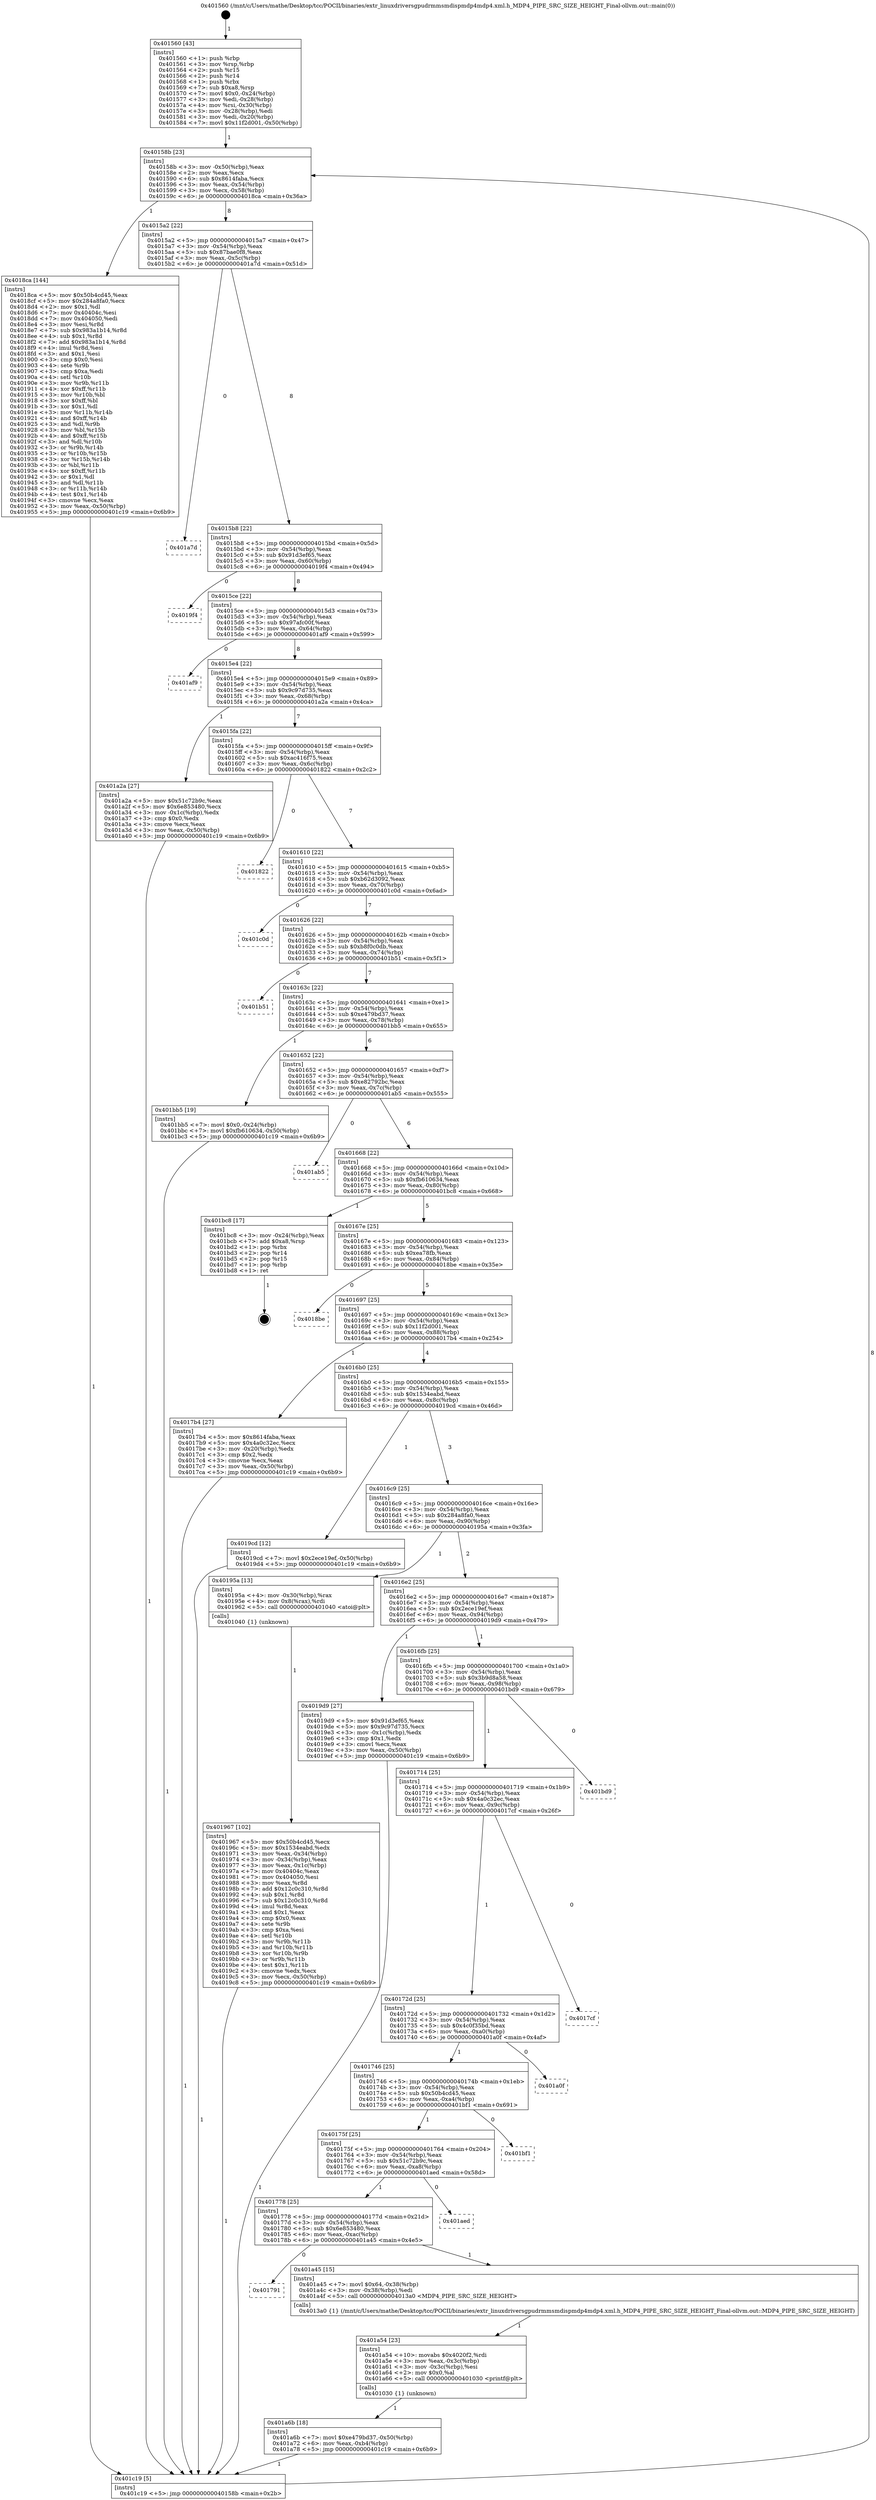 digraph "0x401560" {
  label = "0x401560 (/mnt/c/Users/mathe/Desktop/tcc/POCII/binaries/extr_linuxdriversgpudrmmsmdispmdp4mdp4.xml.h_MDP4_PIPE_SRC_SIZE_HEIGHT_Final-ollvm.out::main(0))"
  labelloc = "t"
  node[shape=record]

  Entry [label="",width=0.3,height=0.3,shape=circle,fillcolor=black,style=filled]
  "0x40158b" [label="{
     0x40158b [23]\l
     | [instrs]\l
     &nbsp;&nbsp;0x40158b \<+3\>: mov -0x50(%rbp),%eax\l
     &nbsp;&nbsp;0x40158e \<+2\>: mov %eax,%ecx\l
     &nbsp;&nbsp;0x401590 \<+6\>: sub $0x8614faba,%ecx\l
     &nbsp;&nbsp;0x401596 \<+3\>: mov %eax,-0x54(%rbp)\l
     &nbsp;&nbsp;0x401599 \<+3\>: mov %ecx,-0x58(%rbp)\l
     &nbsp;&nbsp;0x40159c \<+6\>: je 00000000004018ca \<main+0x36a\>\l
  }"]
  "0x4018ca" [label="{
     0x4018ca [144]\l
     | [instrs]\l
     &nbsp;&nbsp;0x4018ca \<+5\>: mov $0x50b4cd45,%eax\l
     &nbsp;&nbsp;0x4018cf \<+5\>: mov $0x284a8fa0,%ecx\l
     &nbsp;&nbsp;0x4018d4 \<+2\>: mov $0x1,%dl\l
     &nbsp;&nbsp;0x4018d6 \<+7\>: mov 0x40404c,%esi\l
     &nbsp;&nbsp;0x4018dd \<+7\>: mov 0x404050,%edi\l
     &nbsp;&nbsp;0x4018e4 \<+3\>: mov %esi,%r8d\l
     &nbsp;&nbsp;0x4018e7 \<+7\>: sub $0x983a1b14,%r8d\l
     &nbsp;&nbsp;0x4018ee \<+4\>: sub $0x1,%r8d\l
     &nbsp;&nbsp;0x4018f2 \<+7\>: add $0x983a1b14,%r8d\l
     &nbsp;&nbsp;0x4018f9 \<+4\>: imul %r8d,%esi\l
     &nbsp;&nbsp;0x4018fd \<+3\>: and $0x1,%esi\l
     &nbsp;&nbsp;0x401900 \<+3\>: cmp $0x0,%esi\l
     &nbsp;&nbsp;0x401903 \<+4\>: sete %r9b\l
     &nbsp;&nbsp;0x401907 \<+3\>: cmp $0xa,%edi\l
     &nbsp;&nbsp;0x40190a \<+4\>: setl %r10b\l
     &nbsp;&nbsp;0x40190e \<+3\>: mov %r9b,%r11b\l
     &nbsp;&nbsp;0x401911 \<+4\>: xor $0xff,%r11b\l
     &nbsp;&nbsp;0x401915 \<+3\>: mov %r10b,%bl\l
     &nbsp;&nbsp;0x401918 \<+3\>: xor $0xff,%bl\l
     &nbsp;&nbsp;0x40191b \<+3\>: xor $0x1,%dl\l
     &nbsp;&nbsp;0x40191e \<+3\>: mov %r11b,%r14b\l
     &nbsp;&nbsp;0x401921 \<+4\>: and $0xff,%r14b\l
     &nbsp;&nbsp;0x401925 \<+3\>: and %dl,%r9b\l
     &nbsp;&nbsp;0x401928 \<+3\>: mov %bl,%r15b\l
     &nbsp;&nbsp;0x40192b \<+4\>: and $0xff,%r15b\l
     &nbsp;&nbsp;0x40192f \<+3\>: and %dl,%r10b\l
     &nbsp;&nbsp;0x401932 \<+3\>: or %r9b,%r14b\l
     &nbsp;&nbsp;0x401935 \<+3\>: or %r10b,%r15b\l
     &nbsp;&nbsp;0x401938 \<+3\>: xor %r15b,%r14b\l
     &nbsp;&nbsp;0x40193b \<+3\>: or %bl,%r11b\l
     &nbsp;&nbsp;0x40193e \<+4\>: xor $0xff,%r11b\l
     &nbsp;&nbsp;0x401942 \<+3\>: or $0x1,%dl\l
     &nbsp;&nbsp;0x401945 \<+3\>: and %dl,%r11b\l
     &nbsp;&nbsp;0x401948 \<+3\>: or %r11b,%r14b\l
     &nbsp;&nbsp;0x40194b \<+4\>: test $0x1,%r14b\l
     &nbsp;&nbsp;0x40194f \<+3\>: cmovne %ecx,%eax\l
     &nbsp;&nbsp;0x401952 \<+3\>: mov %eax,-0x50(%rbp)\l
     &nbsp;&nbsp;0x401955 \<+5\>: jmp 0000000000401c19 \<main+0x6b9\>\l
  }"]
  "0x4015a2" [label="{
     0x4015a2 [22]\l
     | [instrs]\l
     &nbsp;&nbsp;0x4015a2 \<+5\>: jmp 00000000004015a7 \<main+0x47\>\l
     &nbsp;&nbsp;0x4015a7 \<+3\>: mov -0x54(%rbp),%eax\l
     &nbsp;&nbsp;0x4015aa \<+5\>: sub $0x87bae0f8,%eax\l
     &nbsp;&nbsp;0x4015af \<+3\>: mov %eax,-0x5c(%rbp)\l
     &nbsp;&nbsp;0x4015b2 \<+6\>: je 0000000000401a7d \<main+0x51d\>\l
  }"]
  Exit [label="",width=0.3,height=0.3,shape=circle,fillcolor=black,style=filled,peripheries=2]
  "0x401a7d" [label="{
     0x401a7d\l
  }", style=dashed]
  "0x4015b8" [label="{
     0x4015b8 [22]\l
     | [instrs]\l
     &nbsp;&nbsp;0x4015b8 \<+5\>: jmp 00000000004015bd \<main+0x5d\>\l
     &nbsp;&nbsp;0x4015bd \<+3\>: mov -0x54(%rbp),%eax\l
     &nbsp;&nbsp;0x4015c0 \<+5\>: sub $0x91d3ef65,%eax\l
     &nbsp;&nbsp;0x4015c5 \<+3\>: mov %eax,-0x60(%rbp)\l
     &nbsp;&nbsp;0x4015c8 \<+6\>: je 00000000004019f4 \<main+0x494\>\l
  }"]
  "0x401a6b" [label="{
     0x401a6b [18]\l
     | [instrs]\l
     &nbsp;&nbsp;0x401a6b \<+7\>: movl $0xe479bd37,-0x50(%rbp)\l
     &nbsp;&nbsp;0x401a72 \<+6\>: mov %eax,-0xb4(%rbp)\l
     &nbsp;&nbsp;0x401a78 \<+5\>: jmp 0000000000401c19 \<main+0x6b9\>\l
  }"]
  "0x4019f4" [label="{
     0x4019f4\l
  }", style=dashed]
  "0x4015ce" [label="{
     0x4015ce [22]\l
     | [instrs]\l
     &nbsp;&nbsp;0x4015ce \<+5\>: jmp 00000000004015d3 \<main+0x73\>\l
     &nbsp;&nbsp;0x4015d3 \<+3\>: mov -0x54(%rbp),%eax\l
     &nbsp;&nbsp;0x4015d6 \<+5\>: sub $0x97afc00f,%eax\l
     &nbsp;&nbsp;0x4015db \<+3\>: mov %eax,-0x64(%rbp)\l
     &nbsp;&nbsp;0x4015de \<+6\>: je 0000000000401af9 \<main+0x599\>\l
  }"]
  "0x401a54" [label="{
     0x401a54 [23]\l
     | [instrs]\l
     &nbsp;&nbsp;0x401a54 \<+10\>: movabs $0x4020f2,%rdi\l
     &nbsp;&nbsp;0x401a5e \<+3\>: mov %eax,-0x3c(%rbp)\l
     &nbsp;&nbsp;0x401a61 \<+3\>: mov -0x3c(%rbp),%esi\l
     &nbsp;&nbsp;0x401a64 \<+2\>: mov $0x0,%al\l
     &nbsp;&nbsp;0x401a66 \<+5\>: call 0000000000401030 \<printf@plt\>\l
     | [calls]\l
     &nbsp;&nbsp;0x401030 \{1\} (unknown)\l
  }"]
  "0x401af9" [label="{
     0x401af9\l
  }", style=dashed]
  "0x4015e4" [label="{
     0x4015e4 [22]\l
     | [instrs]\l
     &nbsp;&nbsp;0x4015e4 \<+5\>: jmp 00000000004015e9 \<main+0x89\>\l
     &nbsp;&nbsp;0x4015e9 \<+3\>: mov -0x54(%rbp),%eax\l
     &nbsp;&nbsp;0x4015ec \<+5\>: sub $0x9c97d735,%eax\l
     &nbsp;&nbsp;0x4015f1 \<+3\>: mov %eax,-0x68(%rbp)\l
     &nbsp;&nbsp;0x4015f4 \<+6\>: je 0000000000401a2a \<main+0x4ca\>\l
  }"]
  "0x401791" [label="{
     0x401791\l
  }", style=dashed]
  "0x401a2a" [label="{
     0x401a2a [27]\l
     | [instrs]\l
     &nbsp;&nbsp;0x401a2a \<+5\>: mov $0x51c72b9c,%eax\l
     &nbsp;&nbsp;0x401a2f \<+5\>: mov $0x6e853480,%ecx\l
     &nbsp;&nbsp;0x401a34 \<+3\>: mov -0x1c(%rbp),%edx\l
     &nbsp;&nbsp;0x401a37 \<+3\>: cmp $0x0,%edx\l
     &nbsp;&nbsp;0x401a3a \<+3\>: cmove %ecx,%eax\l
     &nbsp;&nbsp;0x401a3d \<+3\>: mov %eax,-0x50(%rbp)\l
     &nbsp;&nbsp;0x401a40 \<+5\>: jmp 0000000000401c19 \<main+0x6b9\>\l
  }"]
  "0x4015fa" [label="{
     0x4015fa [22]\l
     | [instrs]\l
     &nbsp;&nbsp;0x4015fa \<+5\>: jmp 00000000004015ff \<main+0x9f\>\l
     &nbsp;&nbsp;0x4015ff \<+3\>: mov -0x54(%rbp),%eax\l
     &nbsp;&nbsp;0x401602 \<+5\>: sub $0xac416f75,%eax\l
     &nbsp;&nbsp;0x401607 \<+3\>: mov %eax,-0x6c(%rbp)\l
     &nbsp;&nbsp;0x40160a \<+6\>: je 0000000000401822 \<main+0x2c2\>\l
  }"]
  "0x401a45" [label="{
     0x401a45 [15]\l
     | [instrs]\l
     &nbsp;&nbsp;0x401a45 \<+7\>: movl $0x64,-0x38(%rbp)\l
     &nbsp;&nbsp;0x401a4c \<+3\>: mov -0x38(%rbp),%edi\l
     &nbsp;&nbsp;0x401a4f \<+5\>: call 00000000004013a0 \<MDP4_PIPE_SRC_SIZE_HEIGHT\>\l
     | [calls]\l
     &nbsp;&nbsp;0x4013a0 \{1\} (/mnt/c/Users/mathe/Desktop/tcc/POCII/binaries/extr_linuxdriversgpudrmmsmdispmdp4mdp4.xml.h_MDP4_PIPE_SRC_SIZE_HEIGHT_Final-ollvm.out::MDP4_PIPE_SRC_SIZE_HEIGHT)\l
  }"]
  "0x401822" [label="{
     0x401822\l
  }", style=dashed]
  "0x401610" [label="{
     0x401610 [22]\l
     | [instrs]\l
     &nbsp;&nbsp;0x401610 \<+5\>: jmp 0000000000401615 \<main+0xb5\>\l
     &nbsp;&nbsp;0x401615 \<+3\>: mov -0x54(%rbp),%eax\l
     &nbsp;&nbsp;0x401618 \<+5\>: sub $0xb62d3092,%eax\l
     &nbsp;&nbsp;0x40161d \<+3\>: mov %eax,-0x70(%rbp)\l
     &nbsp;&nbsp;0x401620 \<+6\>: je 0000000000401c0d \<main+0x6ad\>\l
  }"]
  "0x401778" [label="{
     0x401778 [25]\l
     | [instrs]\l
     &nbsp;&nbsp;0x401778 \<+5\>: jmp 000000000040177d \<main+0x21d\>\l
     &nbsp;&nbsp;0x40177d \<+3\>: mov -0x54(%rbp),%eax\l
     &nbsp;&nbsp;0x401780 \<+5\>: sub $0x6e853480,%eax\l
     &nbsp;&nbsp;0x401785 \<+6\>: mov %eax,-0xac(%rbp)\l
     &nbsp;&nbsp;0x40178b \<+6\>: je 0000000000401a45 \<main+0x4e5\>\l
  }"]
  "0x401c0d" [label="{
     0x401c0d\l
  }", style=dashed]
  "0x401626" [label="{
     0x401626 [22]\l
     | [instrs]\l
     &nbsp;&nbsp;0x401626 \<+5\>: jmp 000000000040162b \<main+0xcb\>\l
     &nbsp;&nbsp;0x40162b \<+3\>: mov -0x54(%rbp),%eax\l
     &nbsp;&nbsp;0x40162e \<+5\>: sub $0xb8f0c0db,%eax\l
     &nbsp;&nbsp;0x401633 \<+3\>: mov %eax,-0x74(%rbp)\l
     &nbsp;&nbsp;0x401636 \<+6\>: je 0000000000401b51 \<main+0x5f1\>\l
  }"]
  "0x401aed" [label="{
     0x401aed\l
  }", style=dashed]
  "0x401b51" [label="{
     0x401b51\l
  }", style=dashed]
  "0x40163c" [label="{
     0x40163c [22]\l
     | [instrs]\l
     &nbsp;&nbsp;0x40163c \<+5\>: jmp 0000000000401641 \<main+0xe1\>\l
     &nbsp;&nbsp;0x401641 \<+3\>: mov -0x54(%rbp),%eax\l
     &nbsp;&nbsp;0x401644 \<+5\>: sub $0xe479bd37,%eax\l
     &nbsp;&nbsp;0x401649 \<+3\>: mov %eax,-0x78(%rbp)\l
     &nbsp;&nbsp;0x40164c \<+6\>: je 0000000000401bb5 \<main+0x655\>\l
  }"]
  "0x40175f" [label="{
     0x40175f [25]\l
     | [instrs]\l
     &nbsp;&nbsp;0x40175f \<+5\>: jmp 0000000000401764 \<main+0x204\>\l
     &nbsp;&nbsp;0x401764 \<+3\>: mov -0x54(%rbp),%eax\l
     &nbsp;&nbsp;0x401767 \<+5\>: sub $0x51c72b9c,%eax\l
     &nbsp;&nbsp;0x40176c \<+6\>: mov %eax,-0xa8(%rbp)\l
     &nbsp;&nbsp;0x401772 \<+6\>: je 0000000000401aed \<main+0x58d\>\l
  }"]
  "0x401bb5" [label="{
     0x401bb5 [19]\l
     | [instrs]\l
     &nbsp;&nbsp;0x401bb5 \<+7\>: movl $0x0,-0x24(%rbp)\l
     &nbsp;&nbsp;0x401bbc \<+7\>: movl $0xfb610634,-0x50(%rbp)\l
     &nbsp;&nbsp;0x401bc3 \<+5\>: jmp 0000000000401c19 \<main+0x6b9\>\l
  }"]
  "0x401652" [label="{
     0x401652 [22]\l
     | [instrs]\l
     &nbsp;&nbsp;0x401652 \<+5\>: jmp 0000000000401657 \<main+0xf7\>\l
     &nbsp;&nbsp;0x401657 \<+3\>: mov -0x54(%rbp),%eax\l
     &nbsp;&nbsp;0x40165a \<+5\>: sub $0xe82792bc,%eax\l
     &nbsp;&nbsp;0x40165f \<+3\>: mov %eax,-0x7c(%rbp)\l
     &nbsp;&nbsp;0x401662 \<+6\>: je 0000000000401ab5 \<main+0x555\>\l
  }"]
  "0x401bf1" [label="{
     0x401bf1\l
  }", style=dashed]
  "0x401ab5" [label="{
     0x401ab5\l
  }", style=dashed]
  "0x401668" [label="{
     0x401668 [22]\l
     | [instrs]\l
     &nbsp;&nbsp;0x401668 \<+5\>: jmp 000000000040166d \<main+0x10d\>\l
     &nbsp;&nbsp;0x40166d \<+3\>: mov -0x54(%rbp),%eax\l
     &nbsp;&nbsp;0x401670 \<+5\>: sub $0xfb610634,%eax\l
     &nbsp;&nbsp;0x401675 \<+3\>: mov %eax,-0x80(%rbp)\l
     &nbsp;&nbsp;0x401678 \<+6\>: je 0000000000401bc8 \<main+0x668\>\l
  }"]
  "0x401746" [label="{
     0x401746 [25]\l
     | [instrs]\l
     &nbsp;&nbsp;0x401746 \<+5\>: jmp 000000000040174b \<main+0x1eb\>\l
     &nbsp;&nbsp;0x40174b \<+3\>: mov -0x54(%rbp),%eax\l
     &nbsp;&nbsp;0x40174e \<+5\>: sub $0x50b4cd45,%eax\l
     &nbsp;&nbsp;0x401753 \<+6\>: mov %eax,-0xa4(%rbp)\l
     &nbsp;&nbsp;0x401759 \<+6\>: je 0000000000401bf1 \<main+0x691\>\l
  }"]
  "0x401bc8" [label="{
     0x401bc8 [17]\l
     | [instrs]\l
     &nbsp;&nbsp;0x401bc8 \<+3\>: mov -0x24(%rbp),%eax\l
     &nbsp;&nbsp;0x401bcb \<+7\>: add $0xa8,%rsp\l
     &nbsp;&nbsp;0x401bd2 \<+1\>: pop %rbx\l
     &nbsp;&nbsp;0x401bd3 \<+2\>: pop %r14\l
     &nbsp;&nbsp;0x401bd5 \<+2\>: pop %r15\l
     &nbsp;&nbsp;0x401bd7 \<+1\>: pop %rbp\l
     &nbsp;&nbsp;0x401bd8 \<+1\>: ret\l
  }"]
  "0x40167e" [label="{
     0x40167e [25]\l
     | [instrs]\l
     &nbsp;&nbsp;0x40167e \<+5\>: jmp 0000000000401683 \<main+0x123\>\l
     &nbsp;&nbsp;0x401683 \<+3\>: mov -0x54(%rbp),%eax\l
     &nbsp;&nbsp;0x401686 \<+5\>: sub $0xea78fb,%eax\l
     &nbsp;&nbsp;0x40168b \<+6\>: mov %eax,-0x84(%rbp)\l
     &nbsp;&nbsp;0x401691 \<+6\>: je 00000000004018be \<main+0x35e\>\l
  }"]
  "0x401a0f" [label="{
     0x401a0f\l
  }", style=dashed]
  "0x4018be" [label="{
     0x4018be\l
  }", style=dashed]
  "0x401697" [label="{
     0x401697 [25]\l
     | [instrs]\l
     &nbsp;&nbsp;0x401697 \<+5\>: jmp 000000000040169c \<main+0x13c\>\l
     &nbsp;&nbsp;0x40169c \<+3\>: mov -0x54(%rbp),%eax\l
     &nbsp;&nbsp;0x40169f \<+5\>: sub $0x11f2d001,%eax\l
     &nbsp;&nbsp;0x4016a4 \<+6\>: mov %eax,-0x88(%rbp)\l
     &nbsp;&nbsp;0x4016aa \<+6\>: je 00000000004017b4 \<main+0x254\>\l
  }"]
  "0x40172d" [label="{
     0x40172d [25]\l
     | [instrs]\l
     &nbsp;&nbsp;0x40172d \<+5\>: jmp 0000000000401732 \<main+0x1d2\>\l
     &nbsp;&nbsp;0x401732 \<+3\>: mov -0x54(%rbp),%eax\l
     &nbsp;&nbsp;0x401735 \<+5\>: sub $0x4c0f35bd,%eax\l
     &nbsp;&nbsp;0x40173a \<+6\>: mov %eax,-0xa0(%rbp)\l
     &nbsp;&nbsp;0x401740 \<+6\>: je 0000000000401a0f \<main+0x4af\>\l
  }"]
  "0x4017b4" [label="{
     0x4017b4 [27]\l
     | [instrs]\l
     &nbsp;&nbsp;0x4017b4 \<+5\>: mov $0x8614faba,%eax\l
     &nbsp;&nbsp;0x4017b9 \<+5\>: mov $0x4a0c32ec,%ecx\l
     &nbsp;&nbsp;0x4017be \<+3\>: mov -0x20(%rbp),%edx\l
     &nbsp;&nbsp;0x4017c1 \<+3\>: cmp $0x2,%edx\l
     &nbsp;&nbsp;0x4017c4 \<+3\>: cmovne %ecx,%eax\l
     &nbsp;&nbsp;0x4017c7 \<+3\>: mov %eax,-0x50(%rbp)\l
     &nbsp;&nbsp;0x4017ca \<+5\>: jmp 0000000000401c19 \<main+0x6b9\>\l
  }"]
  "0x4016b0" [label="{
     0x4016b0 [25]\l
     | [instrs]\l
     &nbsp;&nbsp;0x4016b0 \<+5\>: jmp 00000000004016b5 \<main+0x155\>\l
     &nbsp;&nbsp;0x4016b5 \<+3\>: mov -0x54(%rbp),%eax\l
     &nbsp;&nbsp;0x4016b8 \<+5\>: sub $0x1534eabd,%eax\l
     &nbsp;&nbsp;0x4016bd \<+6\>: mov %eax,-0x8c(%rbp)\l
     &nbsp;&nbsp;0x4016c3 \<+6\>: je 00000000004019cd \<main+0x46d\>\l
  }"]
  "0x401c19" [label="{
     0x401c19 [5]\l
     | [instrs]\l
     &nbsp;&nbsp;0x401c19 \<+5\>: jmp 000000000040158b \<main+0x2b\>\l
  }"]
  "0x401560" [label="{
     0x401560 [43]\l
     | [instrs]\l
     &nbsp;&nbsp;0x401560 \<+1\>: push %rbp\l
     &nbsp;&nbsp;0x401561 \<+3\>: mov %rsp,%rbp\l
     &nbsp;&nbsp;0x401564 \<+2\>: push %r15\l
     &nbsp;&nbsp;0x401566 \<+2\>: push %r14\l
     &nbsp;&nbsp;0x401568 \<+1\>: push %rbx\l
     &nbsp;&nbsp;0x401569 \<+7\>: sub $0xa8,%rsp\l
     &nbsp;&nbsp;0x401570 \<+7\>: movl $0x0,-0x24(%rbp)\l
     &nbsp;&nbsp;0x401577 \<+3\>: mov %edi,-0x28(%rbp)\l
     &nbsp;&nbsp;0x40157a \<+4\>: mov %rsi,-0x30(%rbp)\l
     &nbsp;&nbsp;0x40157e \<+3\>: mov -0x28(%rbp),%edi\l
     &nbsp;&nbsp;0x401581 \<+3\>: mov %edi,-0x20(%rbp)\l
     &nbsp;&nbsp;0x401584 \<+7\>: movl $0x11f2d001,-0x50(%rbp)\l
  }"]
  "0x4017cf" [label="{
     0x4017cf\l
  }", style=dashed]
  "0x4019cd" [label="{
     0x4019cd [12]\l
     | [instrs]\l
     &nbsp;&nbsp;0x4019cd \<+7\>: movl $0x2ece19ef,-0x50(%rbp)\l
     &nbsp;&nbsp;0x4019d4 \<+5\>: jmp 0000000000401c19 \<main+0x6b9\>\l
  }"]
  "0x4016c9" [label="{
     0x4016c9 [25]\l
     | [instrs]\l
     &nbsp;&nbsp;0x4016c9 \<+5\>: jmp 00000000004016ce \<main+0x16e\>\l
     &nbsp;&nbsp;0x4016ce \<+3\>: mov -0x54(%rbp),%eax\l
     &nbsp;&nbsp;0x4016d1 \<+5\>: sub $0x284a8fa0,%eax\l
     &nbsp;&nbsp;0x4016d6 \<+6\>: mov %eax,-0x90(%rbp)\l
     &nbsp;&nbsp;0x4016dc \<+6\>: je 000000000040195a \<main+0x3fa\>\l
  }"]
  "0x401714" [label="{
     0x401714 [25]\l
     | [instrs]\l
     &nbsp;&nbsp;0x401714 \<+5\>: jmp 0000000000401719 \<main+0x1b9\>\l
     &nbsp;&nbsp;0x401719 \<+3\>: mov -0x54(%rbp),%eax\l
     &nbsp;&nbsp;0x40171c \<+5\>: sub $0x4a0c32ec,%eax\l
     &nbsp;&nbsp;0x401721 \<+6\>: mov %eax,-0x9c(%rbp)\l
     &nbsp;&nbsp;0x401727 \<+6\>: je 00000000004017cf \<main+0x26f\>\l
  }"]
  "0x40195a" [label="{
     0x40195a [13]\l
     | [instrs]\l
     &nbsp;&nbsp;0x40195a \<+4\>: mov -0x30(%rbp),%rax\l
     &nbsp;&nbsp;0x40195e \<+4\>: mov 0x8(%rax),%rdi\l
     &nbsp;&nbsp;0x401962 \<+5\>: call 0000000000401040 \<atoi@plt\>\l
     | [calls]\l
     &nbsp;&nbsp;0x401040 \{1\} (unknown)\l
  }"]
  "0x4016e2" [label="{
     0x4016e2 [25]\l
     | [instrs]\l
     &nbsp;&nbsp;0x4016e2 \<+5\>: jmp 00000000004016e7 \<main+0x187\>\l
     &nbsp;&nbsp;0x4016e7 \<+3\>: mov -0x54(%rbp),%eax\l
     &nbsp;&nbsp;0x4016ea \<+5\>: sub $0x2ece19ef,%eax\l
     &nbsp;&nbsp;0x4016ef \<+6\>: mov %eax,-0x94(%rbp)\l
     &nbsp;&nbsp;0x4016f5 \<+6\>: je 00000000004019d9 \<main+0x479\>\l
  }"]
  "0x401967" [label="{
     0x401967 [102]\l
     | [instrs]\l
     &nbsp;&nbsp;0x401967 \<+5\>: mov $0x50b4cd45,%ecx\l
     &nbsp;&nbsp;0x40196c \<+5\>: mov $0x1534eabd,%edx\l
     &nbsp;&nbsp;0x401971 \<+3\>: mov %eax,-0x34(%rbp)\l
     &nbsp;&nbsp;0x401974 \<+3\>: mov -0x34(%rbp),%eax\l
     &nbsp;&nbsp;0x401977 \<+3\>: mov %eax,-0x1c(%rbp)\l
     &nbsp;&nbsp;0x40197a \<+7\>: mov 0x40404c,%eax\l
     &nbsp;&nbsp;0x401981 \<+7\>: mov 0x404050,%esi\l
     &nbsp;&nbsp;0x401988 \<+3\>: mov %eax,%r8d\l
     &nbsp;&nbsp;0x40198b \<+7\>: add $0x12c0c310,%r8d\l
     &nbsp;&nbsp;0x401992 \<+4\>: sub $0x1,%r8d\l
     &nbsp;&nbsp;0x401996 \<+7\>: sub $0x12c0c310,%r8d\l
     &nbsp;&nbsp;0x40199d \<+4\>: imul %r8d,%eax\l
     &nbsp;&nbsp;0x4019a1 \<+3\>: and $0x1,%eax\l
     &nbsp;&nbsp;0x4019a4 \<+3\>: cmp $0x0,%eax\l
     &nbsp;&nbsp;0x4019a7 \<+4\>: sete %r9b\l
     &nbsp;&nbsp;0x4019ab \<+3\>: cmp $0xa,%esi\l
     &nbsp;&nbsp;0x4019ae \<+4\>: setl %r10b\l
     &nbsp;&nbsp;0x4019b2 \<+3\>: mov %r9b,%r11b\l
     &nbsp;&nbsp;0x4019b5 \<+3\>: and %r10b,%r11b\l
     &nbsp;&nbsp;0x4019b8 \<+3\>: xor %r10b,%r9b\l
     &nbsp;&nbsp;0x4019bb \<+3\>: or %r9b,%r11b\l
     &nbsp;&nbsp;0x4019be \<+4\>: test $0x1,%r11b\l
     &nbsp;&nbsp;0x4019c2 \<+3\>: cmovne %edx,%ecx\l
     &nbsp;&nbsp;0x4019c5 \<+3\>: mov %ecx,-0x50(%rbp)\l
     &nbsp;&nbsp;0x4019c8 \<+5\>: jmp 0000000000401c19 \<main+0x6b9\>\l
  }"]
  "0x401bd9" [label="{
     0x401bd9\l
  }", style=dashed]
  "0x4019d9" [label="{
     0x4019d9 [27]\l
     | [instrs]\l
     &nbsp;&nbsp;0x4019d9 \<+5\>: mov $0x91d3ef65,%eax\l
     &nbsp;&nbsp;0x4019de \<+5\>: mov $0x9c97d735,%ecx\l
     &nbsp;&nbsp;0x4019e3 \<+3\>: mov -0x1c(%rbp),%edx\l
     &nbsp;&nbsp;0x4019e6 \<+3\>: cmp $0x1,%edx\l
     &nbsp;&nbsp;0x4019e9 \<+3\>: cmovl %ecx,%eax\l
     &nbsp;&nbsp;0x4019ec \<+3\>: mov %eax,-0x50(%rbp)\l
     &nbsp;&nbsp;0x4019ef \<+5\>: jmp 0000000000401c19 \<main+0x6b9\>\l
  }"]
  "0x4016fb" [label="{
     0x4016fb [25]\l
     | [instrs]\l
     &nbsp;&nbsp;0x4016fb \<+5\>: jmp 0000000000401700 \<main+0x1a0\>\l
     &nbsp;&nbsp;0x401700 \<+3\>: mov -0x54(%rbp),%eax\l
     &nbsp;&nbsp;0x401703 \<+5\>: sub $0x3b9d8a58,%eax\l
     &nbsp;&nbsp;0x401708 \<+6\>: mov %eax,-0x98(%rbp)\l
     &nbsp;&nbsp;0x40170e \<+6\>: je 0000000000401bd9 \<main+0x679\>\l
  }"]
  Entry -> "0x401560" [label=" 1"]
  "0x40158b" -> "0x4018ca" [label=" 1"]
  "0x40158b" -> "0x4015a2" [label=" 8"]
  "0x401bc8" -> Exit [label=" 1"]
  "0x4015a2" -> "0x401a7d" [label=" 0"]
  "0x4015a2" -> "0x4015b8" [label=" 8"]
  "0x401bb5" -> "0x401c19" [label=" 1"]
  "0x4015b8" -> "0x4019f4" [label=" 0"]
  "0x4015b8" -> "0x4015ce" [label=" 8"]
  "0x401a6b" -> "0x401c19" [label=" 1"]
  "0x4015ce" -> "0x401af9" [label=" 0"]
  "0x4015ce" -> "0x4015e4" [label=" 8"]
  "0x401a54" -> "0x401a6b" [label=" 1"]
  "0x4015e4" -> "0x401a2a" [label=" 1"]
  "0x4015e4" -> "0x4015fa" [label=" 7"]
  "0x401a45" -> "0x401a54" [label=" 1"]
  "0x4015fa" -> "0x401822" [label=" 0"]
  "0x4015fa" -> "0x401610" [label=" 7"]
  "0x401778" -> "0x401791" [label=" 0"]
  "0x401610" -> "0x401c0d" [label=" 0"]
  "0x401610" -> "0x401626" [label=" 7"]
  "0x401778" -> "0x401a45" [label=" 1"]
  "0x401626" -> "0x401b51" [label=" 0"]
  "0x401626" -> "0x40163c" [label=" 7"]
  "0x40175f" -> "0x401778" [label=" 1"]
  "0x40163c" -> "0x401bb5" [label=" 1"]
  "0x40163c" -> "0x401652" [label=" 6"]
  "0x40175f" -> "0x401aed" [label=" 0"]
  "0x401652" -> "0x401ab5" [label=" 0"]
  "0x401652" -> "0x401668" [label=" 6"]
  "0x401746" -> "0x40175f" [label=" 1"]
  "0x401668" -> "0x401bc8" [label=" 1"]
  "0x401668" -> "0x40167e" [label=" 5"]
  "0x401746" -> "0x401bf1" [label=" 0"]
  "0x40167e" -> "0x4018be" [label=" 0"]
  "0x40167e" -> "0x401697" [label=" 5"]
  "0x40172d" -> "0x401746" [label=" 1"]
  "0x401697" -> "0x4017b4" [label=" 1"]
  "0x401697" -> "0x4016b0" [label=" 4"]
  "0x4017b4" -> "0x401c19" [label=" 1"]
  "0x401560" -> "0x40158b" [label=" 1"]
  "0x401c19" -> "0x40158b" [label=" 8"]
  "0x4018ca" -> "0x401c19" [label=" 1"]
  "0x40172d" -> "0x401a0f" [label=" 0"]
  "0x4016b0" -> "0x4019cd" [label=" 1"]
  "0x4016b0" -> "0x4016c9" [label=" 3"]
  "0x401714" -> "0x40172d" [label=" 1"]
  "0x4016c9" -> "0x40195a" [label=" 1"]
  "0x4016c9" -> "0x4016e2" [label=" 2"]
  "0x40195a" -> "0x401967" [label=" 1"]
  "0x401967" -> "0x401c19" [label=" 1"]
  "0x4019cd" -> "0x401c19" [label=" 1"]
  "0x401714" -> "0x4017cf" [label=" 0"]
  "0x4016e2" -> "0x4019d9" [label=" 1"]
  "0x4016e2" -> "0x4016fb" [label=" 1"]
  "0x4019d9" -> "0x401c19" [label=" 1"]
  "0x401a2a" -> "0x401c19" [label=" 1"]
  "0x4016fb" -> "0x401714" [label=" 1"]
  "0x4016fb" -> "0x401bd9" [label=" 0"]
}
